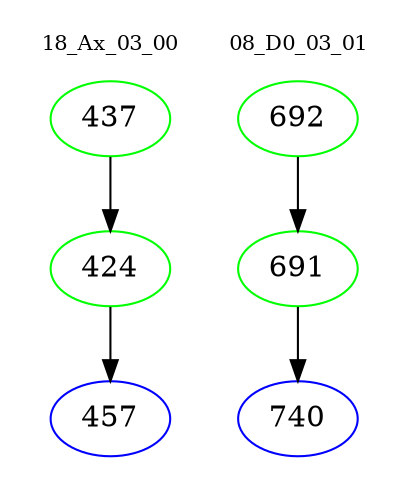 digraph{
subgraph cluster_0 {
color = white
label = "18_Ax_03_00";
fontsize=10;
T0_437 [label="437", color="green"]
T0_437 -> T0_424 [color="black"]
T0_424 [label="424", color="green"]
T0_424 -> T0_457 [color="black"]
T0_457 [label="457", color="blue"]
}
subgraph cluster_1 {
color = white
label = "08_D0_03_01";
fontsize=10;
T1_692 [label="692", color="green"]
T1_692 -> T1_691 [color="black"]
T1_691 [label="691", color="green"]
T1_691 -> T1_740 [color="black"]
T1_740 [label="740", color="blue"]
}
}
